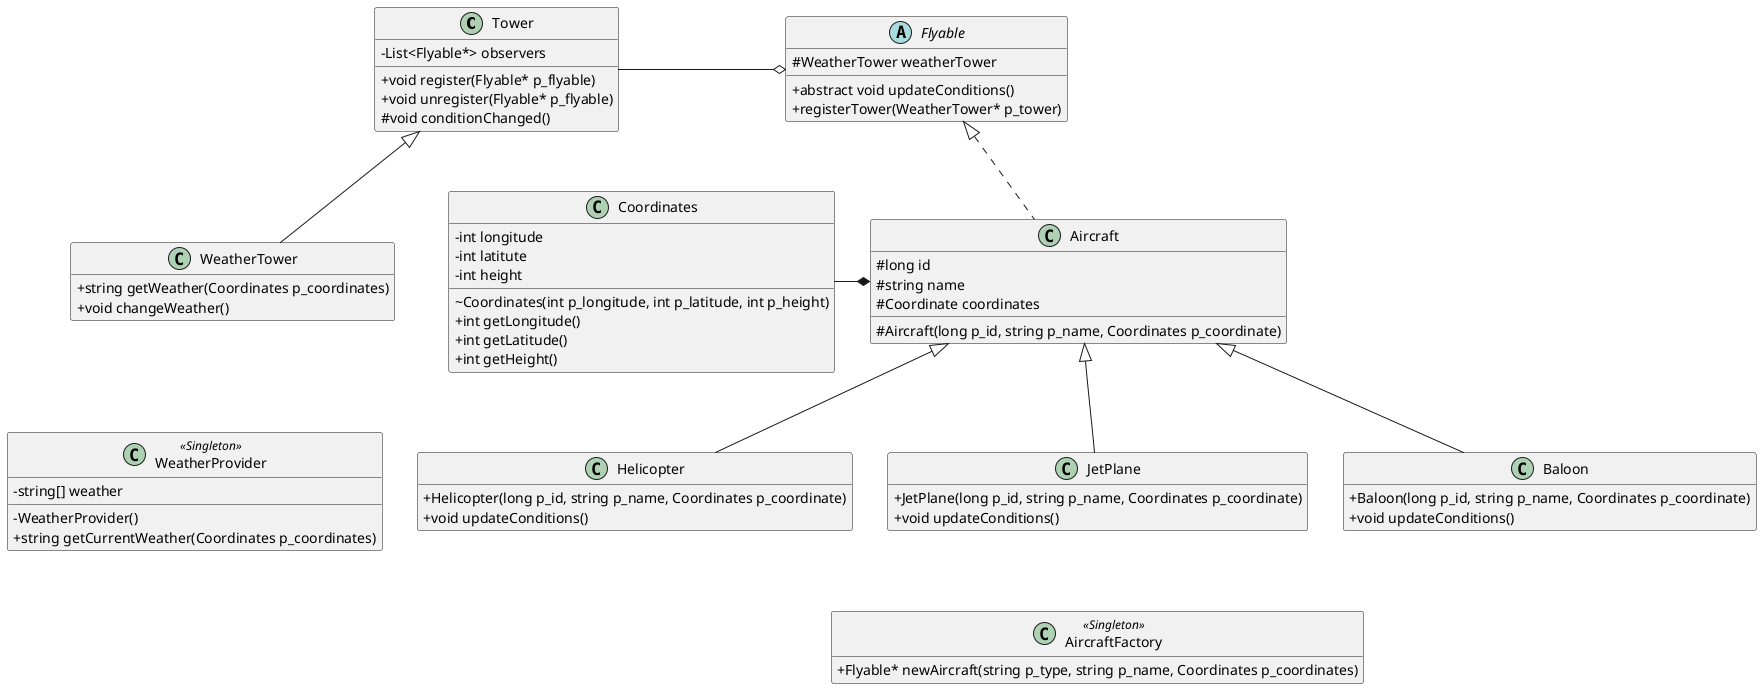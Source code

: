 @startuml
skinparam classAttributeIconSize 0
hide empty members
class Tower
{
- List<Flyable*> observers
+void register(Flyable* p_flyable)
+void unregister(Flyable* p_flyable)
#void conditionChanged()
}

class WeatherTower
{
+string getWeather(Coordinates p_coordinates)
+void changeWeather()
}

class WeatherProvider <<Singleton>>
{
-string[] weather
-WeatherProvider()
+string getCurrentWeather(Coordinates p_coordinates)
}

class Coordinates
{
-int longitude
-int latitute
-int height
~Coordinates(int p_longitude, int p_latitude, int p_height)
+int getLongitude()
+int getLatitude()
+int getHeight()
}

class Aircraft
{
#long id
#string name
#Coordinate coordinates
#Aircraft(long p_id, string p_name, Coordinates p_coordinate)
}

abstract Flyable
{
#WeatherTower weatherTower
+abstract void updateConditions()
+registerTower(WeatherTower* p_tower)
}


class Helicopter
{
+Helicopter(long p_id, string p_name, Coordinates p_coordinate)
+void updateConditions()
}

class JetPlane
{
+JetPlane(long p_id, string p_name, Coordinates p_coordinate)
+void updateConditions()
}

class Baloon
{
+Baloon(long p_id, string p_name, Coordinates p_coordinate)
+void updateConditions()
}

class AircraftFactory <<Singleton>>
{
+Flyable* newAircraft(string p_type, string p_name, Coordinates p_coordinates)
}

Tower <|-- WeatherTower
Tower -o Flyable
Coordinates -* Aircraft
Flyable <|.. Aircraft 
Aircraft <|-- Helicopter
Aircraft <|-- JetPlane
Aircraft <|-- Baloon

JetPlane -[hidden]- AircraftFactory
WeatherTower -[hidden]- WeatherProvider

@enduml

